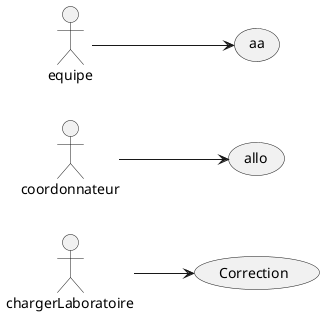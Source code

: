 @startuml parti-prenantes
left to right direction
:chargerLaboratoire: --> (Correction)
:coordonnateur:--> (allo)
:equipe: --> (aa)

@enduml
<!-------------------------------->

@startuml proposition

Actor ChargéDeLaboratoire
Actor TesteurSystem 

interface IDataReader
interface IExternalService
interface IRouteComparator
interface IServiceDiscovery
interface IServiceRegister

component ChaosMonkey <<Microservice avec UI>>
component ExternalServices <<Microservice>>
component GpsAppSimulator <<Microservice avec UI>>
component ServerSimulation <<Microservice>>
component ServerSwitch <<Microservice avec UI>>
component PerturbateurDeTraffic <<Microservice avec UI>>
component RouteComparatorApp <<Microservice avec UI>>
component RouteComparatorService <<Microservice>>
component ServiceDiscovery <<Microservice>>
component TimeTravelCalculator <<Microservice>>
component TrafficMonitoring<<Microservice avec UI>>

note bottom of ExternalServices: Un seul service externe par équipeÉ\nChaque équipe doit utiliser un service différent.  
note bottom of IServiceRegister: Tous les microservices s'enregistrent\nà l'aide de cette interface


PerturbateurDeTraffic -- ServerSimulation: perturbe


ExternalServices .u.|> IExternalService

ServiceDiscovery .d.|> IServiceRegister
ServiceDiscovery .u.|> IServiceDiscovery
ChaosMonkey --> IServiceDiscovery 
ChargéDeLaboratoire --> PerturbateurDeTraffic
ChargéDeLaboratoire --> ChaosMonkey  : Utilise et configure
ChargéDeLaboratoire --> ServerSwitch  :switch data source
ChargéDeLaboratoire --> RouteComparatorApp  : Utilise et configure
ChargéDeLaboratoire --> TrafficMonitoring: Observe
GpsAppSimulator -d-> IRouteComparator
ServerSimulation .u.|> IDataReader
ServerSwitch  ..|> IDataReader
ServerSwitch --> IDataReader
RouteComparatorApp --> IRouteComparator
TimeTravelCalculator <-- IDataReader
TimeTravelCalculator -u-> TrafficMonitoring
RouteComparatorService -u-> TrafficMonitoring
RouteComparatorService --> IExternalService
RouteComparatorService --> IServiceDiscovery
RouteComparatorService .u.|> IRouteComparator
TesteurSystem  --> GpsAppSimulator: utilise et configure 

@enduml

